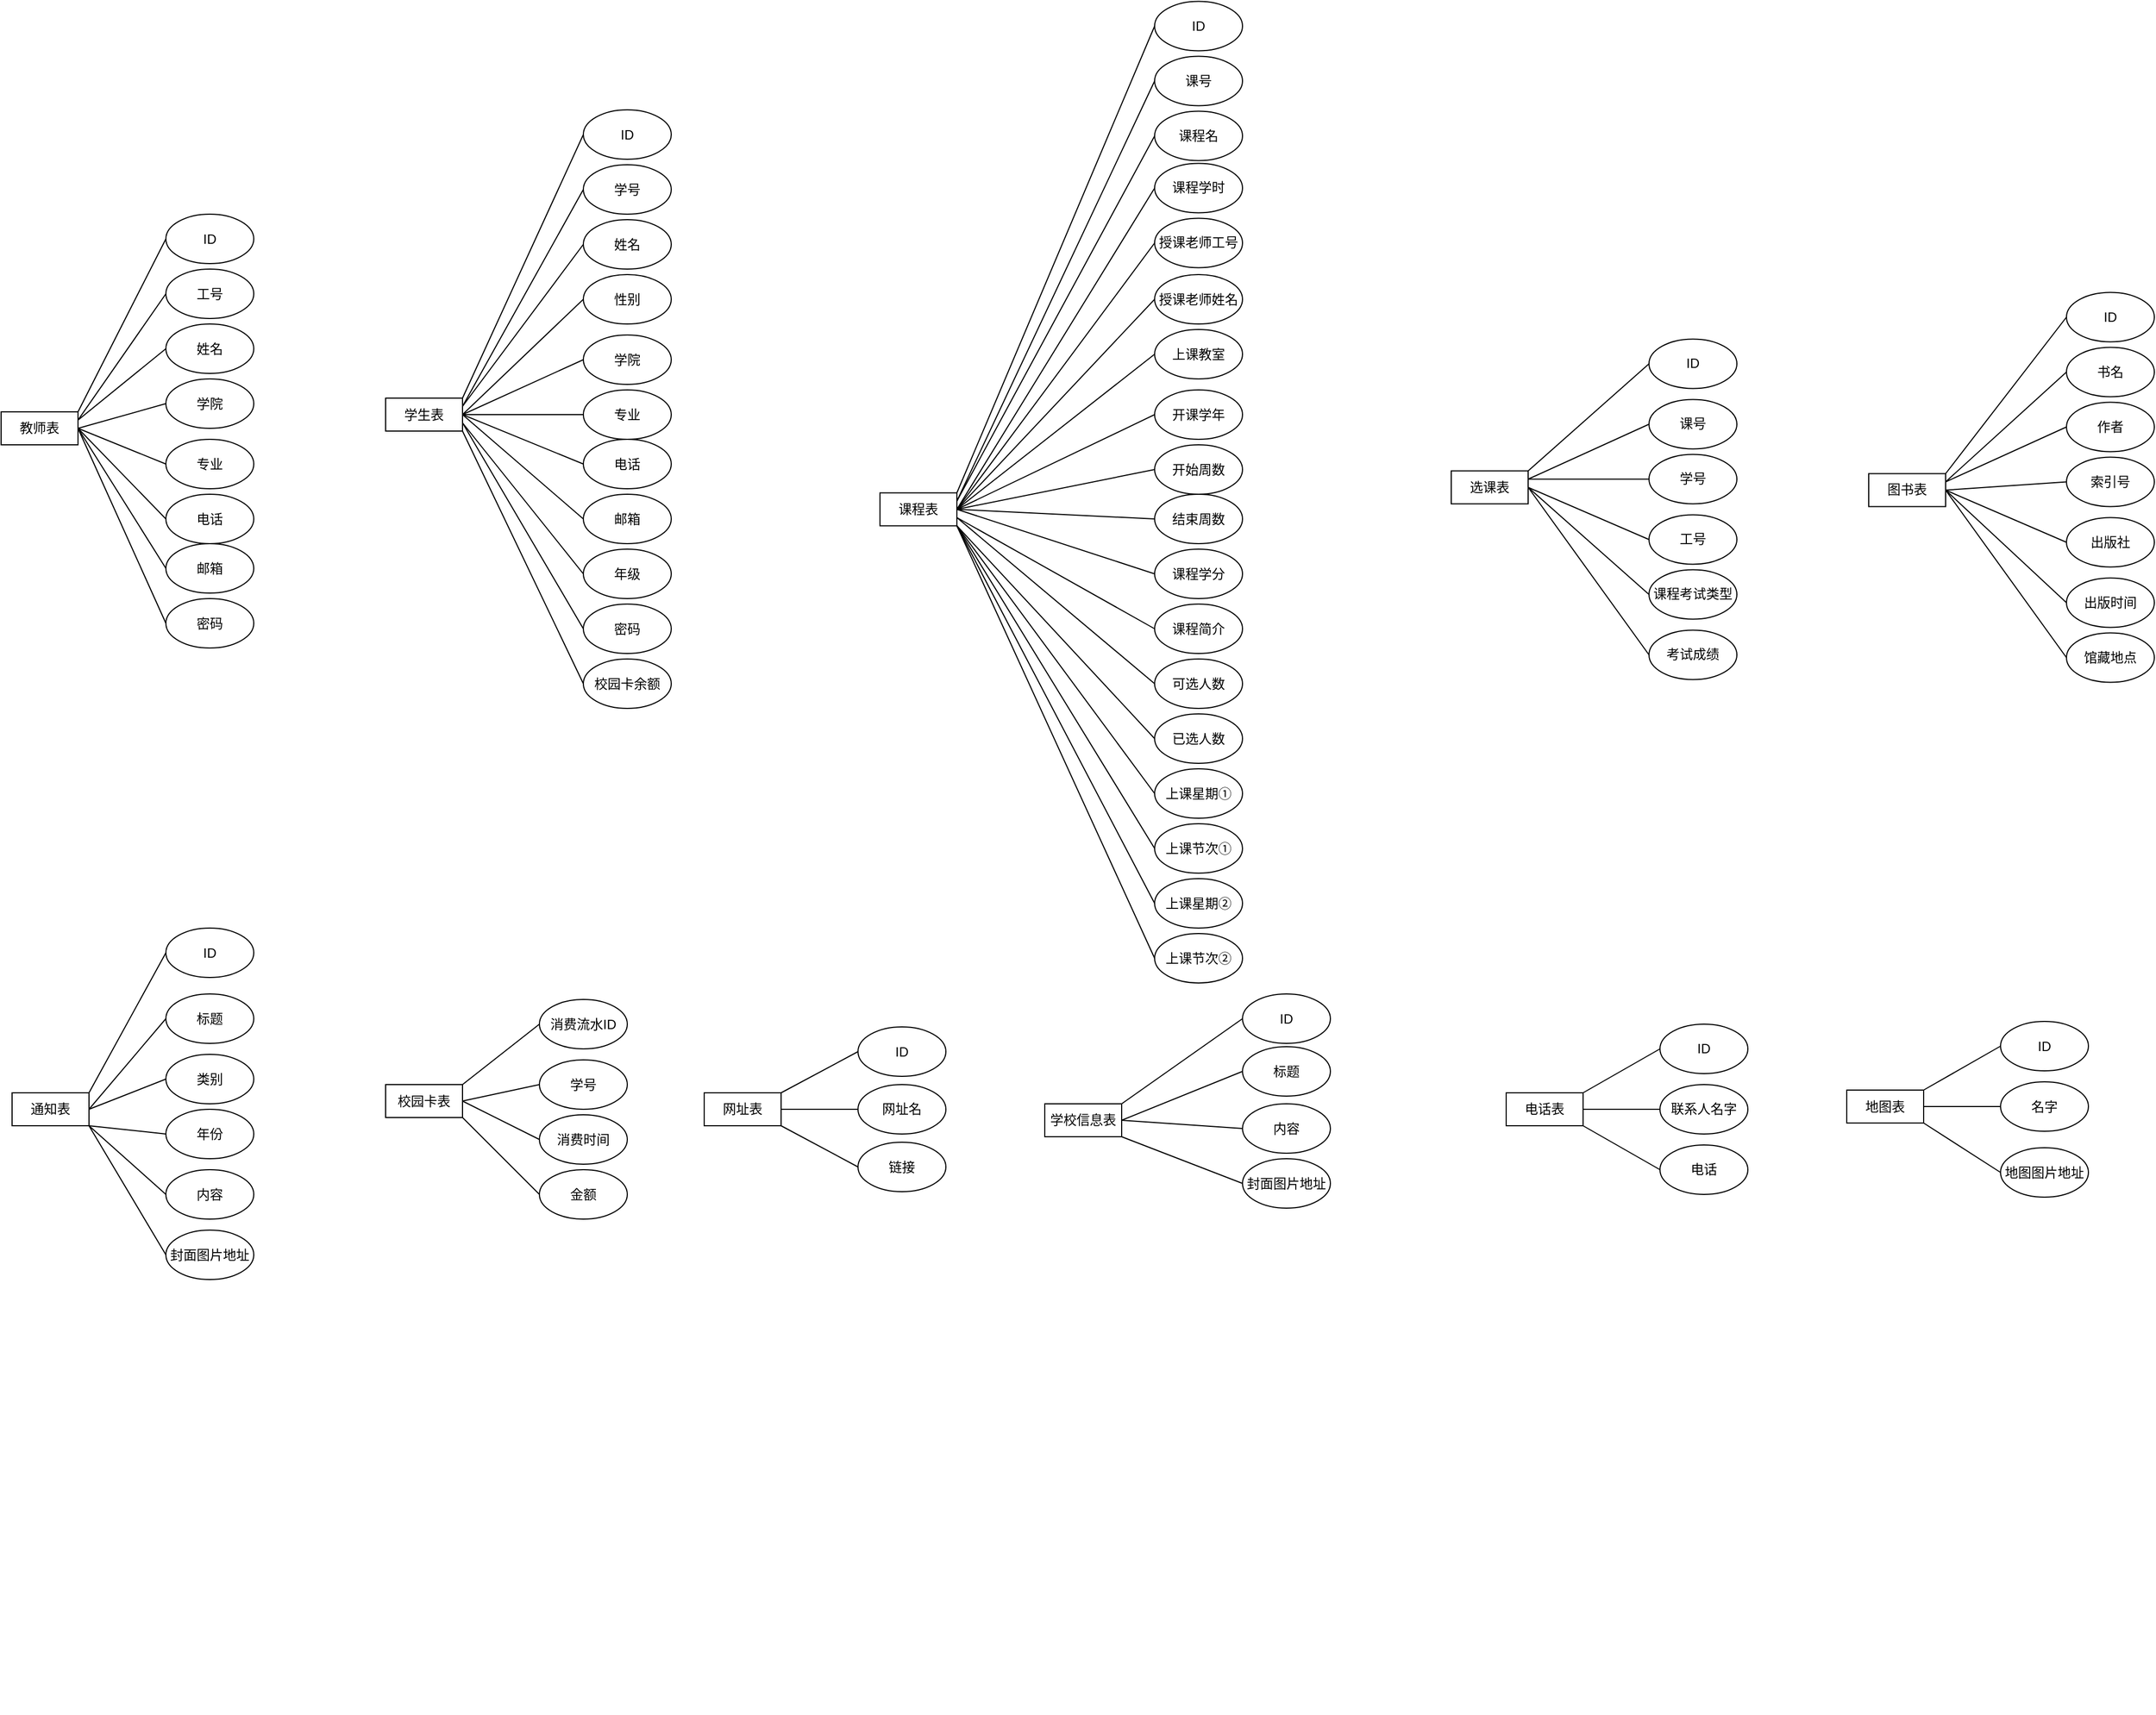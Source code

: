 <mxfile version="24.2.1" type="device">
  <diagram name="第 1 页" id="kMSIYIFfKiQb9A0STIgp">
    <mxGraphModel dx="1843" dy="940" grid="1" gridSize="10" guides="1" tooltips="1" connect="1" arrows="1" fold="1" page="1" pageScale="1" pageWidth="2339" pageHeight="3300" math="0" shadow="0">
      <root>
        <mxCell id="0" />
        <mxCell id="1" parent="0" />
        <mxCell id="2YYJSOCBqzGEI2krs-ln-3" value="&#xa;    &#xa;        &#xa;            &#xa;                &#xa;                &#xa;                &#xa;                    &#xa;                &#xa;                &#xa;                    &#xa;                &#xa;                &#xa;                    &#xa;                &#xa;                &#xa;                    &#xa;                &#xa;                &#xa;                    &#xa;                &#xa;                &#xa;                    &#xa;                &#xa;                &#xa;                    &#xa;                &#xa;                &#xa;                    &#xa;                &#xa;                &#xa;                    &#xa;                &#xa;                &#xa;                    &#xa;                &#xa;                &#xa;                    &#xa;                &#xa;                &#xa;                    &#xa;                &#xa;                &#xa;                    &#xa;                &#xa;                &#xa;                    &#xa;                &#xa;                &#xa;                    &#xa;                &#xa;                &#xa;                    &#xa;                &#xa;            &#xa;        &#xa;    &#xa;" style="text;whiteSpace=wrap;html=1;" parent="1" vertex="1">
          <mxGeometry x="840" y="750" width="30" height="840" as="geometry" />
        </mxCell>
        <mxCell id="Q8BQOyd_WktS5H_BzxXp-2" value="学生表" style="rounded=0;whiteSpace=wrap;html=1;" vertex="1" parent="1">
          <mxGeometry x="540" y="392.5" width="70" height="30" as="geometry" />
        </mxCell>
        <mxCell id="Q8BQOyd_WktS5H_BzxXp-3" value="性别" style="ellipse;whiteSpace=wrap;html=1;" vertex="1" parent="1">
          <mxGeometry x="720" y="280" width="80" height="45" as="geometry" />
        </mxCell>
        <mxCell id="Q8BQOyd_WktS5H_BzxXp-4" value="" style="endArrow=none;html=1;rounded=0;entryX=0;entryY=0.5;entryDx=0;entryDy=0;exitX=1;exitY=0.5;exitDx=0;exitDy=0;" edge="1" parent="1" source="Q8BQOyd_WktS5H_BzxXp-2" target="Q8BQOyd_WktS5H_BzxXp-3">
          <mxGeometry width="50" height="50" relative="1" as="geometry">
            <mxPoint x="670" y="330" as="sourcePoint" />
            <mxPoint x="680" y="320" as="targetPoint" />
          </mxGeometry>
        </mxCell>
        <mxCell id="Q8BQOyd_WktS5H_BzxXp-6" value="学院" style="ellipse;whiteSpace=wrap;html=1;" vertex="1" parent="1">
          <mxGeometry x="720" y="335" width="80" height="45" as="geometry" />
        </mxCell>
        <mxCell id="Q8BQOyd_WktS5H_BzxXp-7" value="姓名" style="ellipse;whiteSpace=wrap;html=1;" vertex="1" parent="1">
          <mxGeometry x="720" y="230" width="80" height="45" as="geometry" />
        </mxCell>
        <mxCell id="Q8BQOyd_WktS5H_BzxXp-8" value="专业" style="ellipse;whiteSpace=wrap;html=1;" vertex="1" parent="1">
          <mxGeometry x="720" y="385" width="80" height="45" as="geometry" />
        </mxCell>
        <mxCell id="Q8BQOyd_WktS5H_BzxXp-9" value="电话" style="ellipse;whiteSpace=wrap;html=1;" vertex="1" parent="1">
          <mxGeometry x="720" y="430" width="80" height="45" as="geometry" />
        </mxCell>
        <mxCell id="Q8BQOyd_WktS5H_BzxXp-10" value="学号" style="ellipse;whiteSpace=wrap;html=1;" vertex="1" parent="1">
          <mxGeometry x="720" y="180" width="80" height="45" as="geometry" />
        </mxCell>
        <mxCell id="Q8BQOyd_WktS5H_BzxXp-11" value="ID" style="ellipse;whiteSpace=wrap;html=1;" vertex="1" parent="1">
          <mxGeometry x="720" y="130" width="80" height="45" as="geometry" />
        </mxCell>
        <mxCell id="Q8BQOyd_WktS5H_BzxXp-12" value="邮箱" style="ellipse;whiteSpace=wrap;html=1;" vertex="1" parent="1">
          <mxGeometry x="720" y="480" width="80" height="45" as="geometry" />
        </mxCell>
        <mxCell id="Q8BQOyd_WktS5H_BzxXp-13" value="年级" style="ellipse;whiteSpace=wrap;html=1;" vertex="1" parent="1">
          <mxGeometry x="720" y="530" width="80" height="45" as="geometry" />
        </mxCell>
        <mxCell id="Q8BQOyd_WktS5H_BzxXp-14" value="密码" style="ellipse;whiteSpace=wrap;html=1;" vertex="1" parent="1">
          <mxGeometry x="720" y="580" width="80" height="45" as="geometry" />
        </mxCell>
        <mxCell id="Q8BQOyd_WktS5H_BzxXp-15" value="校园卡余额" style="ellipse;whiteSpace=wrap;html=1;" vertex="1" parent="1">
          <mxGeometry x="720" y="630" width="80" height="45" as="geometry" />
        </mxCell>
        <mxCell id="Q8BQOyd_WktS5H_BzxXp-16" value="" style="endArrow=none;html=1;rounded=0;entryX=0;entryY=0.5;entryDx=0;entryDy=0;exitX=1;exitY=0;exitDx=0;exitDy=0;" edge="1" parent="1" source="Q8BQOyd_WktS5H_BzxXp-2" target="Q8BQOyd_WktS5H_BzxXp-11">
          <mxGeometry width="50" height="50" relative="1" as="geometry">
            <mxPoint x="630" y="470" as="sourcePoint" />
            <mxPoint x="680" y="420" as="targetPoint" />
          </mxGeometry>
        </mxCell>
        <mxCell id="Q8BQOyd_WktS5H_BzxXp-17" value="" style="endArrow=none;html=1;rounded=0;entryX=0;entryY=0.5;entryDx=0;entryDy=0;exitX=1;exitY=0.25;exitDx=0;exitDy=0;" edge="1" parent="1" source="Q8BQOyd_WktS5H_BzxXp-2" target="Q8BQOyd_WktS5H_BzxXp-10">
          <mxGeometry width="50" height="50" relative="1" as="geometry">
            <mxPoint x="680" y="350" as="sourcePoint" />
            <mxPoint x="730" y="328" as="targetPoint" />
          </mxGeometry>
        </mxCell>
        <mxCell id="Q8BQOyd_WktS5H_BzxXp-18" value="" style="endArrow=none;html=1;rounded=0;entryX=0;entryY=0.5;entryDx=0;entryDy=0;exitX=1;exitY=0.25;exitDx=0;exitDy=0;" edge="1" parent="1" source="Q8BQOyd_WktS5H_BzxXp-2" target="Q8BQOyd_WktS5H_BzxXp-7">
          <mxGeometry width="50" height="50" relative="1" as="geometry">
            <mxPoint x="690" y="345" as="sourcePoint" />
            <mxPoint x="740" y="323" as="targetPoint" />
          </mxGeometry>
        </mxCell>
        <mxCell id="Q8BQOyd_WktS5H_BzxXp-19" value="" style="endArrow=none;html=1;rounded=0;entryX=0;entryY=0.5;entryDx=0;entryDy=0;exitX=1;exitY=0.5;exitDx=0;exitDy=0;" edge="1" parent="1" source="Q8BQOyd_WktS5H_BzxXp-2" target="Q8BQOyd_WktS5H_BzxXp-6">
          <mxGeometry width="50" height="50" relative="1" as="geometry">
            <mxPoint x="700" y="355" as="sourcePoint" />
            <mxPoint x="750" y="333" as="targetPoint" />
          </mxGeometry>
        </mxCell>
        <mxCell id="Q8BQOyd_WktS5H_BzxXp-20" value="" style="endArrow=none;html=1;rounded=0;entryX=0;entryY=0.5;entryDx=0;entryDy=0;exitX=1;exitY=0.5;exitDx=0;exitDy=0;" edge="1" parent="1" source="Q8BQOyd_WktS5H_BzxXp-2" target="Q8BQOyd_WktS5H_BzxXp-8">
          <mxGeometry width="50" height="50" relative="1" as="geometry">
            <mxPoint x="710" y="365" as="sourcePoint" />
            <mxPoint x="760" y="343" as="targetPoint" />
          </mxGeometry>
        </mxCell>
        <mxCell id="Q8BQOyd_WktS5H_BzxXp-21" value="" style="endArrow=none;html=1;rounded=0;entryX=0;entryY=0.5;entryDx=0;entryDy=0;exitX=1;exitY=0.5;exitDx=0;exitDy=0;" edge="1" parent="1" source="Q8BQOyd_WktS5H_BzxXp-2" target="Q8BQOyd_WktS5H_BzxXp-9">
          <mxGeometry width="50" height="50" relative="1" as="geometry">
            <mxPoint x="720" y="375" as="sourcePoint" />
            <mxPoint x="770" y="353" as="targetPoint" />
          </mxGeometry>
        </mxCell>
        <mxCell id="Q8BQOyd_WktS5H_BzxXp-22" value="" style="endArrow=none;html=1;rounded=0;entryX=0;entryY=0.5;entryDx=0;entryDy=0;exitX=1;exitY=0.5;exitDx=0;exitDy=0;" edge="1" parent="1" source="Q8BQOyd_WktS5H_BzxXp-2" target="Q8BQOyd_WktS5H_BzxXp-12">
          <mxGeometry width="50" height="50" relative="1" as="geometry">
            <mxPoint x="730" y="385" as="sourcePoint" />
            <mxPoint x="780" y="363" as="targetPoint" />
          </mxGeometry>
        </mxCell>
        <mxCell id="Q8BQOyd_WktS5H_BzxXp-23" value="" style="endArrow=none;html=1;rounded=0;entryX=0;entryY=0.5;entryDx=0;entryDy=0;exitX=1;exitY=0.75;exitDx=0;exitDy=0;" edge="1" parent="1" source="Q8BQOyd_WktS5H_BzxXp-2" target="Q8BQOyd_WktS5H_BzxXp-13">
          <mxGeometry width="50" height="50" relative="1" as="geometry">
            <mxPoint x="260" y="450" as="sourcePoint" />
            <mxPoint x="790" y="373" as="targetPoint" />
          </mxGeometry>
        </mxCell>
        <mxCell id="Q8BQOyd_WktS5H_BzxXp-24" value="" style="endArrow=none;html=1;rounded=0;entryX=0;entryY=0.5;entryDx=0;entryDy=0;exitX=1;exitY=0.75;exitDx=0;exitDy=0;" edge="1" parent="1" source="Q8BQOyd_WktS5H_BzxXp-2" target="Q8BQOyd_WktS5H_BzxXp-14">
          <mxGeometry width="50" height="50" relative="1" as="geometry">
            <mxPoint x="750" y="405" as="sourcePoint" />
            <mxPoint x="800" y="383" as="targetPoint" />
          </mxGeometry>
        </mxCell>
        <mxCell id="Q8BQOyd_WktS5H_BzxXp-25" value="" style="endArrow=none;html=1;rounded=0;entryX=0;entryY=0.5;entryDx=0;entryDy=0;exitX=1;exitY=1;exitDx=0;exitDy=0;" edge="1" parent="1" source="Q8BQOyd_WktS5H_BzxXp-2" target="Q8BQOyd_WktS5H_BzxXp-15">
          <mxGeometry width="50" height="50" relative="1" as="geometry">
            <mxPoint x="760" y="415" as="sourcePoint" />
            <mxPoint x="810" y="393" as="targetPoint" />
          </mxGeometry>
        </mxCell>
        <mxCell id="Q8BQOyd_WktS5H_BzxXp-72" value="课程表" style="rounded=0;whiteSpace=wrap;html=1;" vertex="1" parent="1">
          <mxGeometry x="990" y="478.75" width="70" height="30" as="geometry" />
        </mxCell>
        <mxCell id="Q8BQOyd_WktS5H_BzxXp-73" value="上课教室" style="ellipse;whiteSpace=wrap;html=1;" vertex="1" parent="1">
          <mxGeometry x="1240" y="330" width="80" height="45" as="geometry" />
        </mxCell>
        <mxCell id="Q8BQOyd_WktS5H_BzxXp-74" value="" style="endArrow=none;html=1;rounded=0;entryX=0;entryY=0.5;entryDx=0;entryDy=0;exitX=1;exitY=0.5;exitDx=0;exitDy=0;" edge="1" parent="1" source="Q8BQOyd_WktS5H_BzxXp-72" target="Q8BQOyd_WktS5H_BzxXp-73">
          <mxGeometry width="50" height="50" relative="1" as="geometry">
            <mxPoint x="1190" y="231.25" as="sourcePoint" />
            <mxPoint x="1200" y="221.25" as="targetPoint" />
          </mxGeometry>
        </mxCell>
        <mxCell id="Q8BQOyd_WktS5H_BzxXp-75" value="开课学年" style="ellipse;whiteSpace=wrap;html=1;" vertex="1" parent="1">
          <mxGeometry x="1240" y="385" width="80" height="45" as="geometry" />
        </mxCell>
        <mxCell id="Q8BQOyd_WktS5H_BzxXp-76" value="课程名" style="ellipse;whiteSpace=wrap;html=1;" vertex="1" parent="1">
          <mxGeometry x="1240" y="131.25" width="80" height="45" as="geometry" />
        </mxCell>
        <mxCell id="Q8BQOyd_WktS5H_BzxXp-77" value="开始周数" style="ellipse;whiteSpace=wrap;html=1;" vertex="1" parent="1">
          <mxGeometry x="1240" y="435" width="80" height="45" as="geometry" />
        </mxCell>
        <mxCell id="Q8BQOyd_WktS5H_BzxXp-78" value="结束周数" style="ellipse;whiteSpace=wrap;html=1;" vertex="1" parent="1">
          <mxGeometry x="1240" y="480" width="80" height="45" as="geometry" />
        </mxCell>
        <mxCell id="Q8BQOyd_WktS5H_BzxXp-79" value="课号" style="ellipse;whiteSpace=wrap;html=1;" vertex="1" parent="1">
          <mxGeometry x="1240" y="81.25" width="80" height="45" as="geometry" />
        </mxCell>
        <mxCell id="Q8BQOyd_WktS5H_BzxXp-80" value="ID" style="ellipse;whiteSpace=wrap;html=1;" vertex="1" parent="1">
          <mxGeometry x="1240" y="31.25" width="80" height="45" as="geometry" />
        </mxCell>
        <mxCell id="Q8BQOyd_WktS5H_BzxXp-81" value="课程学分" style="ellipse;whiteSpace=wrap;html=1;" vertex="1" parent="1">
          <mxGeometry x="1240" y="530" width="80" height="45" as="geometry" />
        </mxCell>
        <mxCell id="Q8BQOyd_WktS5H_BzxXp-82" value="课程简介" style="ellipse;whiteSpace=wrap;html=1;" vertex="1" parent="1">
          <mxGeometry x="1240" y="580" width="80" height="45" as="geometry" />
        </mxCell>
        <mxCell id="Q8BQOyd_WktS5H_BzxXp-83" value="可选人数" style="ellipse;whiteSpace=wrap;html=1;" vertex="1" parent="1">
          <mxGeometry x="1240" y="630" width="80" height="45" as="geometry" />
        </mxCell>
        <mxCell id="Q8BQOyd_WktS5H_BzxXp-84" value="已选人数" style="ellipse;whiteSpace=wrap;html=1;" vertex="1" parent="1">
          <mxGeometry x="1240" y="680" width="80" height="45" as="geometry" />
        </mxCell>
        <mxCell id="Q8BQOyd_WktS5H_BzxXp-85" value="" style="endArrow=none;html=1;rounded=0;entryX=0;entryY=0.5;entryDx=0;entryDy=0;exitX=1;exitY=0;exitDx=0;exitDy=0;" edge="1" parent="1" source="Q8BQOyd_WktS5H_BzxXp-72" target="Q8BQOyd_WktS5H_BzxXp-80">
          <mxGeometry width="50" height="50" relative="1" as="geometry">
            <mxPoint x="1150" y="371.25" as="sourcePoint" />
            <mxPoint x="1200" y="321.25" as="targetPoint" />
          </mxGeometry>
        </mxCell>
        <mxCell id="Q8BQOyd_WktS5H_BzxXp-86" value="" style="endArrow=none;html=1;rounded=0;entryX=0;entryY=0.5;entryDx=0;entryDy=0;exitX=1;exitY=0.25;exitDx=0;exitDy=0;" edge="1" parent="1" source="Q8BQOyd_WktS5H_BzxXp-72" target="Q8BQOyd_WktS5H_BzxXp-79">
          <mxGeometry width="50" height="50" relative="1" as="geometry">
            <mxPoint x="1200" y="251.25" as="sourcePoint" />
            <mxPoint x="1250" y="229.25" as="targetPoint" />
          </mxGeometry>
        </mxCell>
        <mxCell id="Q8BQOyd_WktS5H_BzxXp-87" value="" style="endArrow=none;html=1;rounded=0;entryX=0;entryY=0.5;entryDx=0;entryDy=0;exitX=1;exitY=0.25;exitDx=0;exitDy=0;" edge="1" parent="1" source="Q8BQOyd_WktS5H_BzxXp-72" target="Q8BQOyd_WktS5H_BzxXp-76">
          <mxGeometry width="50" height="50" relative="1" as="geometry">
            <mxPoint x="1210" y="246.25" as="sourcePoint" />
            <mxPoint x="1260" y="224.25" as="targetPoint" />
          </mxGeometry>
        </mxCell>
        <mxCell id="Q8BQOyd_WktS5H_BzxXp-88" value="" style="endArrow=none;html=1;rounded=0;entryX=0;entryY=0.5;entryDx=0;entryDy=0;exitX=1;exitY=0.5;exitDx=0;exitDy=0;" edge="1" parent="1" source="Q8BQOyd_WktS5H_BzxXp-72" target="Q8BQOyd_WktS5H_BzxXp-75">
          <mxGeometry width="50" height="50" relative="1" as="geometry">
            <mxPoint x="1220" y="256.25" as="sourcePoint" />
            <mxPoint x="1270" y="234.25" as="targetPoint" />
          </mxGeometry>
        </mxCell>
        <mxCell id="Q8BQOyd_WktS5H_BzxXp-89" value="" style="endArrow=none;html=1;rounded=0;entryX=0;entryY=0.5;entryDx=0;entryDy=0;exitX=1;exitY=0.5;exitDx=0;exitDy=0;" edge="1" parent="1" source="Q8BQOyd_WktS5H_BzxXp-72" target="Q8BQOyd_WktS5H_BzxXp-77">
          <mxGeometry width="50" height="50" relative="1" as="geometry">
            <mxPoint x="1230" y="266.25" as="sourcePoint" />
            <mxPoint x="1280" y="244.25" as="targetPoint" />
          </mxGeometry>
        </mxCell>
        <mxCell id="Q8BQOyd_WktS5H_BzxXp-90" value="" style="endArrow=none;html=1;rounded=0;entryX=0;entryY=0.5;entryDx=0;entryDy=0;exitX=1;exitY=0.5;exitDx=0;exitDy=0;" edge="1" parent="1" source="Q8BQOyd_WktS5H_BzxXp-72" target="Q8BQOyd_WktS5H_BzxXp-78">
          <mxGeometry width="50" height="50" relative="1" as="geometry">
            <mxPoint x="1240" y="276.25" as="sourcePoint" />
            <mxPoint x="1290" y="254.25" as="targetPoint" />
          </mxGeometry>
        </mxCell>
        <mxCell id="Q8BQOyd_WktS5H_BzxXp-91" value="" style="endArrow=none;html=1;rounded=0;entryX=0;entryY=0.5;entryDx=0;entryDy=0;exitX=1;exitY=0.5;exitDx=0;exitDy=0;" edge="1" parent="1" source="Q8BQOyd_WktS5H_BzxXp-72" target="Q8BQOyd_WktS5H_BzxXp-81">
          <mxGeometry width="50" height="50" relative="1" as="geometry">
            <mxPoint x="1250" y="286.25" as="sourcePoint" />
            <mxPoint x="1300" y="264.25" as="targetPoint" />
          </mxGeometry>
        </mxCell>
        <mxCell id="Q8BQOyd_WktS5H_BzxXp-92" value="" style="endArrow=none;html=1;rounded=0;entryX=0;entryY=0.5;entryDx=0;entryDy=0;exitX=1;exitY=0.75;exitDx=0;exitDy=0;" edge="1" parent="1" source="Q8BQOyd_WktS5H_BzxXp-72" target="Q8BQOyd_WktS5H_BzxXp-82">
          <mxGeometry width="50" height="50" relative="1" as="geometry">
            <mxPoint x="780" y="351.25" as="sourcePoint" />
            <mxPoint x="1310" y="274.25" as="targetPoint" />
          </mxGeometry>
        </mxCell>
        <mxCell id="Q8BQOyd_WktS5H_BzxXp-93" value="" style="endArrow=none;html=1;rounded=0;entryX=0;entryY=0.5;entryDx=0;entryDy=0;exitX=1;exitY=0.75;exitDx=0;exitDy=0;" edge="1" parent="1" source="Q8BQOyd_WktS5H_BzxXp-72" target="Q8BQOyd_WktS5H_BzxXp-83">
          <mxGeometry width="50" height="50" relative="1" as="geometry">
            <mxPoint x="1270" y="306.25" as="sourcePoint" />
            <mxPoint x="1320" y="284.25" as="targetPoint" />
          </mxGeometry>
        </mxCell>
        <mxCell id="Q8BQOyd_WktS5H_BzxXp-94" value="" style="endArrow=none;html=1;rounded=0;entryX=0;entryY=0.5;entryDx=0;entryDy=0;exitX=1;exitY=1;exitDx=0;exitDy=0;" edge="1" parent="1" source="Q8BQOyd_WktS5H_BzxXp-72" target="Q8BQOyd_WktS5H_BzxXp-84">
          <mxGeometry width="50" height="50" relative="1" as="geometry">
            <mxPoint x="1280" y="316.25" as="sourcePoint" />
            <mxPoint x="1330" y="294.25" as="targetPoint" />
          </mxGeometry>
        </mxCell>
        <mxCell id="Q8BQOyd_WktS5H_BzxXp-95" value="授课老师工号" style="ellipse;whiteSpace=wrap;html=1;" vertex="1" parent="1">
          <mxGeometry x="1240" y="228.75" width="80" height="45" as="geometry" />
        </mxCell>
        <mxCell id="Q8BQOyd_WktS5H_BzxXp-96" value="课程学时" style="ellipse;whiteSpace=wrap;html=1;" vertex="1" parent="1">
          <mxGeometry x="1240" y="178.75" width="80" height="45" as="geometry" />
        </mxCell>
        <mxCell id="Q8BQOyd_WktS5H_BzxXp-97" value="" style="endArrow=none;html=1;rounded=0;entryX=0;entryY=0.5;entryDx=0;entryDy=0;exitX=1;exitY=0.5;exitDx=0;exitDy=0;" edge="1" parent="1" source="Q8BQOyd_WktS5H_BzxXp-72" target="Q8BQOyd_WktS5H_BzxXp-96">
          <mxGeometry width="50" height="50" relative="1" as="geometry">
            <mxPoint x="1050" y="316.75" as="sourcePoint" />
            <mxPoint x="1220" y="-159.25" as="targetPoint" />
          </mxGeometry>
        </mxCell>
        <mxCell id="Q8BQOyd_WktS5H_BzxXp-98" value="" style="endArrow=none;html=1;rounded=0;entryX=0;entryY=0.5;entryDx=0;entryDy=0;exitX=1;exitY=0.5;exitDx=0;exitDy=0;" edge="1" parent="1" source="Q8BQOyd_WktS5H_BzxXp-72" target="Q8BQOyd_WktS5H_BzxXp-95">
          <mxGeometry width="50" height="50" relative="1" as="geometry">
            <mxPoint x="1040" y="298.75" as="sourcePoint" />
            <mxPoint x="1200" y="-129.25" as="targetPoint" />
          </mxGeometry>
        </mxCell>
        <mxCell id="Q8BQOyd_WktS5H_BzxXp-100" value="上课星期①" style="ellipse;whiteSpace=wrap;html=1;" vertex="1" parent="1">
          <mxGeometry x="1240" y="730" width="80" height="45" as="geometry" />
        </mxCell>
        <mxCell id="Q8BQOyd_WktS5H_BzxXp-101" value="上课节次①" style="ellipse;whiteSpace=wrap;html=1;" vertex="1" parent="1">
          <mxGeometry x="1240" y="780" width="80" height="45" as="geometry" />
        </mxCell>
        <mxCell id="Q8BQOyd_WktS5H_BzxXp-102" value="上课星期②" style="ellipse;whiteSpace=wrap;html=1;" vertex="1" parent="1">
          <mxGeometry x="1240" y="830" width="80" height="45" as="geometry" />
        </mxCell>
        <mxCell id="Q8BQOyd_WktS5H_BzxXp-103" value="上课节次②" style="ellipse;whiteSpace=wrap;html=1;" vertex="1" parent="1">
          <mxGeometry x="1240" y="880" width="80" height="45" as="geometry" />
        </mxCell>
        <mxCell id="Q8BQOyd_WktS5H_BzxXp-104" value="" style="endArrow=none;html=1;rounded=0;entryX=0;entryY=0.5;entryDx=0;entryDy=0;exitX=1;exitY=1;exitDx=0;exitDy=0;" edge="1" parent="1" source="Q8BQOyd_WktS5H_BzxXp-72" target="Q8BQOyd_WktS5H_BzxXp-100">
          <mxGeometry width="50" height="50" relative="1" as="geometry">
            <mxPoint x="990" y="558.75" as="sourcePoint" />
            <mxPoint x="1250" y="660.75" as="targetPoint" />
          </mxGeometry>
        </mxCell>
        <mxCell id="Q8BQOyd_WktS5H_BzxXp-105" value="" style="endArrow=none;html=1;rounded=0;entryX=0;entryY=0.5;entryDx=0;entryDy=0;exitX=1;exitY=1;exitDx=0;exitDy=0;" edge="1" parent="1" source="Q8BQOyd_WktS5H_BzxXp-72" target="Q8BQOyd_WktS5H_BzxXp-101">
          <mxGeometry width="50" height="50" relative="1" as="geometry">
            <mxPoint x="1000" y="568.75" as="sourcePoint" />
            <mxPoint x="1260" y="670.75" as="targetPoint" />
          </mxGeometry>
        </mxCell>
        <mxCell id="Q8BQOyd_WktS5H_BzxXp-106" value="" style="endArrow=none;html=1;rounded=0;entryX=0;entryY=0.5;entryDx=0;entryDy=0;exitX=1;exitY=1;exitDx=0;exitDy=0;" edge="1" parent="1" source="Q8BQOyd_WktS5H_BzxXp-72" target="Q8BQOyd_WktS5H_BzxXp-102">
          <mxGeometry width="50" height="50" relative="1" as="geometry">
            <mxPoint x="1010" y="578.75" as="sourcePoint" />
            <mxPoint x="1270" y="680.75" as="targetPoint" />
          </mxGeometry>
        </mxCell>
        <mxCell id="Q8BQOyd_WktS5H_BzxXp-107" value="" style="endArrow=none;html=1;rounded=0;entryX=0;entryY=0.5;entryDx=0;entryDy=0;exitX=1;exitY=1;exitDx=0;exitDy=0;" edge="1" parent="1" source="Q8BQOyd_WktS5H_BzxXp-72" target="Q8BQOyd_WktS5H_BzxXp-103">
          <mxGeometry width="50" height="50" relative="1" as="geometry">
            <mxPoint x="1020" y="588.75" as="sourcePoint" />
            <mxPoint x="1280" y="690.75" as="targetPoint" />
          </mxGeometry>
        </mxCell>
        <mxCell id="Q8BQOyd_WktS5H_BzxXp-131" value="教师表" style="rounded=0;whiteSpace=wrap;html=1;" vertex="1" parent="1">
          <mxGeometry x="190" y="405" width="70" height="30" as="geometry" />
        </mxCell>
        <mxCell id="Q8BQOyd_WktS5H_BzxXp-132" value="学院" style="ellipse;whiteSpace=wrap;html=1;" vertex="1" parent="1">
          <mxGeometry x="340" y="375" width="80" height="45" as="geometry" />
        </mxCell>
        <mxCell id="Q8BQOyd_WktS5H_BzxXp-133" value="" style="endArrow=none;html=1;rounded=0;entryX=0;entryY=0.5;entryDx=0;entryDy=0;exitX=1;exitY=0.5;exitDx=0;exitDy=0;" edge="1" parent="1" source="Q8BQOyd_WktS5H_BzxXp-131" target="Q8BQOyd_WktS5H_BzxXp-132">
          <mxGeometry width="50" height="50" relative="1" as="geometry">
            <mxPoint x="290" y="425" as="sourcePoint" />
            <mxPoint x="300" y="415" as="targetPoint" />
          </mxGeometry>
        </mxCell>
        <mxCell id="Q8BQOyd_WktS5H_BzxXp-134" value="专业" style="ellipse;whiteSpace=wrap;html=1;" vertex="1" parent="1">
          <mxGeometry x="340" y="430" width="80" height="45" as="geometry" />
        </mxCell>
        <mxCell id="Q8BQOyd_WktS5H_BzxXp-135" value="姓名" style="ellipse;whiteSpace=wrap;html=1;" vertex="1" parent="1">
          <mxGeometry x="340" y="325" width="80" height="45" as="geometry" />
        </mxCell>
        <mxCell id="Q8BQOyd_WktS5H_BzxXp-136" value="电话" style="ellipse;whiteSpace=wrap;html=1;" vertex="1" parent="1">
          <mxGeometry x="340" y="480" width="80" height="45" as="geometry" />
        </mxCell>
        <mxCell id="Q8BQOyd_WktS5H_BzxXp-137" value="邮箱" style="ellipse;whiteSpace=wrap;html=1;" vertex="1" parent="1">
          <mxGeometry x="340" y="525" width="80" height="45" as="geometry" />
        </mxCell>
        <mxCell id="Q8BQOyd_WktS5H_BzxXp-138" value="工号" style="ellipse;whiteSpace=wrap;html=1;" vertex="1" parent="1">
          <mxGeometry x="340" y="275" width="80" height="45" as="geometry" />
        </mxCell>
        <mxCell id="Q8BQOyd_WktS5H_BzxXp-139" value="ID" style="ellipse;whiteSpace=wrap;html=1;" vertex="1" parent="1">
          <mxGeometry x="340" y="225" width="80" height="45" as="geometry" />
        </mxCell>
        <mxCell id="Q8BQOyd_WktS5H_BzxXp-140" value="密码" style="ellipse;whiteSpace=wrap;html=1;" vertex="1" parent="1">
          <mxGeometry x="340" y="575" width="80" height="45" as="geometry" />
        </mxCell>
        <mxCell id="Q8BQOyd_WktS5H_BzxXp-144" value="" style="endArrow=none;html=1;rounded=0;entryX=0;entryY=0.5;entryDx=0;entryDy=0;exitX=1;exitY=0;exitDx=0;exitDy=0;" edge="1" parent="1" source="Q8BQOyd_WktS5H_BzxXp-131" target="Q8BQOyd_WktS5H_BzxXp-139">
          <mxGeometry width="50" height="50" relative="1" as="geometry">
            <mxPoint x="250" y="565" as="sourcePoint" />
            <mxPoint x="300" y="515" as="targetPoint" />
          </mxGeometry>
        </mxCell>
        <mxCell id="Q8BQOyd_WktS5H_BzxXp-145" value="" style="endArrow=none;html=1;rounded=0;entryX=0;entryY=0.5;entryDx=0;entryDy=0;exitX=1;exitY=0.25;exitDx=0;exitDy=0;" edge="1" parent="1" source="Q8BQOyd_WktS5H_BzxXp-131" target="Q8BQOyd_WktS5H_BzxXp-138">
          <mxGeometry width="50" height="50" relative="1" as="geometry">
            <mxPoint x="300" y="445" as="sourcePoint" />
            <mxPoint x="350" y="423" as="targetPoint" />
          </mxGeometry>
        </mxCell>
        <mxCell id="Q8BQOyd_WktS5H_BzxXp-146" value="" style="endArrow=none;html=1;rounded=0;entryX=0;entryY=0.5;entryDx=0;entryDy=0;exitX=1;exitY=0.25;exitDx=0;exitDy=0;" edge="1" parent="1" source="Q8BQOyd_WktS5H_BzxXp-131" target="Q8BQOyd_WktS5H_BzxXp-135">
          <mxGeometry width="50" height="50" relative="1" as="geometry">
            <mxPoint x="310" y="440" as="sourcePoint" />
            <mxPoint x="360" y="418" as="targetPoint" />
          </mxGeometry>
        </mxCell>
        <mxCell id="Q8BQOyd_WktS5H_BzxXp-147" value="" style="endArrow=none;html=1;rounded=0;entryX=0;entryY=0.5;entryDx=0;entryDy=0;exitX=1;exitY=0.5;exitDx=0;exitDy=0;" edge="1" parent="1" source="Q8BQOyd_WktS5H_BzxXp-131" target="Q8BQOyd_WktS5H_BzxXp-134">
          <mxGeometry width="50" height="50" relative="1" as="geometry">
            <mxPoint x="320" y="450" as="sourcePoint" />
            <mxPoint x="370" y="428" as="targetPoint" />
          </mxGeometry>
        </mxCell>
        <mxCell id="Q8BQOyd_WktS5H_BzxXp-148" value="" style="endArrow=none;html=1;rounded=0;entryX=0;entryY=0.5;entryDx=0;entryDy=0;exitX=1;exitY=0.5;exitDx=0;exitDy=0;" edge="1" parent="1" source="Q8BQOyd_WktS5H_BzxXp-131" target="Q8BQOyd_WktS5H_BzxXp-136">
          <mxGeometry width="50" height="50" relative="1" as="geometry">
            <mxPoint x="330" y="460" as="sourcePoint" />
            <mxPoint x="380" y="438" as="targetPoint" />
          </mxGeometry>
        </mxCell>
        <mxCell id="Q8BQOyd_WktS5H_BzxXp-149" value="" style="endArrow=none;html=1;rounded=0;entryX=0;entryY=0.5;entryDx=0;entryDy=0;exitX=1;exitY=0.5;exitDx=0;exitDy=0;" edge="1" parent="1" source="Q8BQOyd_WktS5H_BzxXp-131" target="Q8BQOyd_WktS5H_BzxXp-137">
          <mxGeometry width="50" height="50" relative="1" as="geometry">
            <mxPoint x="340" y="470" as="sourcePoint" />
            <mxPoint x="390" y="448" as="targetPoint" />
          </mxGeometry>
        </mxCell>
        <mxCell id="Q8BQOyd_WktS5H_BzxXp-150" value="" style="endArrow=none;html=1;rounded=0;entryX=0;entryY=0.5;entryDx=0;entryDy=0;exitX=1;exitY=0.5;exitDx=0;exitDy=0;" edge="1" parent="1" source="Q8BQOyd_WktS5H_BzxXp-131" target="Q8BQOyd_WktS5H_BzxXp-140">
          <mxGeometry width="50" height="50" relative="1" as="geometry">
            <mxPoint x="350" y="480" as="sourcePoint" />
            <mxPoint x="400" y="458" as="targetPoint" />
          </mxGeometry>
        </mxCell>
        <mxCell id="Q8BQOyd_WktS5H_BzxXp-154" value="选课表" style="rounded=0;whiteSpace=wrap;html=1;" vertex="1" parent="1">
          <mxGeometry x="1510" y="458.75" width="70" height="30" as="geometry" />
        </mxCell>
        <mxCell id="Q8BQOyd_WktS5H_BzxXp-155" value="工号" style="ellipse;whiteSpace=wrap;html=1;" vertex="1" parent="1">
          <mxGeometry x="1690" y="498.75" width="80" height="45" as="geometry" />
        </mxCell>
        <mxCell id="Q8BQOyd_WktS5H_BzxXp-156" value="" style="endArrow=none;html=1;rounded=0;entryX=0;entryY=0.5;entryDx=0;entryDy=0;exitX=1;exitY=0.5;exitDx=0;exitDy=0;" edge="1" parent="1" source="Q8BQOyd_WktS5H_BzxXp-154" target="Q8BQOyd_WktS5H_BzxXp-155">
          <mxGeometry width="50" height="50" relative="1" as="geometry">
            <mxPoint x="1670" y="538.75" as="sourcePoint" />
            <mxPoint x="1680" y="528.75" as="targetPoint" />
          </mxGeometry>
        </mxCell>
        <mxCell id="Q8BQOyd_WktS5H_BzxXp-157" value="课程考试类型" style="ellipse;whiteSpace=wrap;html=1;" vertex="1" parent="1">
          <mxGeometry x="1690" y="548.75" width="80" height="45" as="geometry" />
        </mxCell>
        <mxCell id="Q8BQOyd_WktS5H_BzxXp-158" value="学号" style="ellipse;whiteSpace=wrap;html=1;" vertex="1" parent="1">
          <mxGeometry x="1690" y="443.75" width="80" height="45" as="geometry" />
        </mxCell>
        <mxCell id="Q8BQOyd_WktS5H_BzxXp-159" value="考试成绩" style="ellipse;whiteSpace=wrap;html=1;" vertex="1" parent="1">
          <mxGeometry x="1690" y="603.75" width="80" height="45" as="geometry" />
        </mxCell>
        <mxCell id="Q8BQOyd_WktS5H_BzxXp-161" value="课号" style="ellipse;whiteSpace=wrap;html=1;" vertex="1" parent="1">
          <mxGeometry x="1690" y="393.75" width="80" height="45" as="geometry" />
        </mxCell>
        <mxCell id="Q8BQOyd_WktS5H_BzxXp-162" value="ID" style="ellipse;whiteSpace=wrap;html=1;" vertex="1" parent="1">
          <mxGeometry x="1690" y="338.75" width="80" height="45" as="geometry" />
        </mxCell>
        <mxCell id="Q8BQOyd_WktS5H_BzxXp-164" value="" style="endArrow=none;html=1;rounded=0;entryX=0;entryY=0.5;entryDx=0;entryDy=0;exitX=1;exitY=0;exitDx=0;exitDy=0;" edge="1" parent="1" source="Q8BQOyd_WktS5H_BzxXp-154" target="Q8BQOyd_WktS5H_BzxXp-162">
          <mxGeometry width="50" height="50" relative="1" as="geometry">
            <mxPoint x="1630" y="678.75" as="sourcePoint" />
            <mxPoint x="1680" y="628.75" as="targetPoint" />
          </mxGeometry>
        </mxCell>
        <mxCell id="Q8BQOyd_WktS5H_BzxXp-165" value="" style="endArrow=none;html=1;rounded=0;entryX=0;entryY=0.5;entryDx=0;entryDy=0;exitX=1;exitY=0.25;exitDx=0;exitDy=0;" edge="1" parent="1" source="Q8BQOyd_WktS5H_BzxXp-154" target="Q8BQOyd_WktS5H_BzxXp-161">
          <mxGeometry width="50" height="50" relative="1" as="geometry">
            <mxPoint x="1680" y="558.75" as="sourcePoint" />
            <mxPoint x="1730" y="536.75" as="targetPoint" />
          </mxGeometry>
        </mxCell>
        <mxCell id="Q8BQOyd_WktS5H_BzxXp-166" value="" style="endArrow=none;html=1;rounded=0;entryX=0;entryY=0.5;entryDx=0;entryDy=0;exitX=1;exitY=0.25;exitDx=0;exitDy=0;" edge="1" parent="1" source="Q8BQOyd_WktS5H_BzxXp-154" target="Q8BQOyd_WktS5H_BzxXp-158">
          <mxGeometry width="50" height="50" relative="1" as="geometry">
            <mxPoint x="1690" y="553.75" as="sourcePoint" />
            <mxPoint x="1740" y="531.75" as="targetPoint" />
          </mxGeometry>
        </mxCell>
        <mxCell id="Q8BQOyd_WktS5H_BzxXp-167" value="" style="endArrow=none;html=1;rounded=0;entryX=0;entryY=0.5;entryDx=0;entryDy=0;exitX=1;exitY=0.5;exitDx=0;exitDy=0;" edge="1" parent="1" source="Q8BQOyd_WktS5H_BzxXp-154" target="Q8BQOyd_WktS5H_BzxXp-157">
          <mxGeometry width="50" height="50" relative="1" as="geometry">
            <mxPoint x="1700" y="563.75" as="sourcePoint" />
            <mxPoint x="1750" y="541.75" as="targetPoint" />
          </mxGeometry>
        </mxCell>
        <mxCell id="Q8BQOyd_WktS5H_BzxXp-168" value="" style="endArrow=none;html=1;rounded=0;entryX=0;entryY=0.5;entryDx=0;entryDy=0;exitX=1;exitY=0.5;exitDx=0;exitDy=0;" edge="1" parent="1" source="Q8BQOyd_WktS5H_BzxXp-154" target="Q8BQOyd_WktS5H_BzxXp-159">
          <mxGeometry width="50" height="50" relative="1" as="geometry">
            <mxPoint x="1710" y="573.75" as="sourcePoint" />
            <mxPoint x="1760" y="551.75" as="targetPoint" />
          </mxGeometry>
        </mxCell>
        <mxCell id="Q8BQOyd_WktS5H_BzxXp-184" value="校园卡表" style="rounded=0;whiteSpace=wrap;html=1;" vertex="1" parent="1">
          <mxGeometry x="540" y="1017.5" width="70" height="30" as="geometry" />
        </mxCell>
        <mxCell id="Q8BQOyd_WktS5H_BzxXp-185" value="金额" style="ellipse;whiteSpace=wrap;html=1;" vertex="1" parent="1">
          <mxGeometry x="680" y="1095" width="80" height="45" as="geometry" />
        </mxCell>
        <mxCell id="Q8BQOyd_WktS5H_BzxXp-186" value="" style="endArrow=none;html=1;rounded=0;entryX=0;entryY=0.5;entryDx=0;entryDy=0;exitX=1;exitY=1;exitDx=0;exitDy=0;" edge="1" parent="1" source="Q8BQOyd_WktS5H_BzxXp-184" target="Q8BQOyd_WktS5H_BzxXp-185">
          <mxGeometry width="50" height="50" relative="1" as="geometry">
            <mxPoint x="720" y="1150" as="sourcePoint" />
            <mxPoint x="730" y="1140" as="targetPoint" />
          </mxGeometry>
        </mxCell>
        <mxCell id="Q8BQOyd_WktS5H_BzxXp-188" value="消费时间" style="ellipse;whiteSpace=wrap;html=1;" vertex="1" parent="1">
          <mxGeometry x="680" y="1045" width="80" height="45" as="geometry" />
        </mxCell>
        <mxCell id="Q8BQOyd_WktS5H_BzxXp-190" value="学号" style="ellipse;whiteSpace=wrap;html=1;" vertex="1" parent="1">
          <mxGeometry x="680" y="995" width="80" height="45" as="geometry" />
        </mxCell>
        <mxCell id="Q8BQOyd_WktS5H_BzxXp-191" value="消费流水ID" style="ellipse;whiteSpace=wrap;html=1;" vertex="1" parent="1">
          <mxGeometry x="680" y="940" width="80" height="45" as="geometry" />
        </mxCell>
        <mxCell id="Q8BQOyd_WktS5H_BzxXp-192" value="" style="endArrow=none;html=1;rounded=0;entryX=0;entryY=0.5;entryDx=0;entryDy=0;exitX=1;exitY=0;exitDx=0;exitDy=0;" edge="1" parent="1" source="Q8BQOyd_WktS5H_BzxXp-184" target="Q8BQOyd_WktS5H_BzxXp-191">
          <mxGeometry width="50" height="50" relative="1" as="geometry">
            <mxPoint x="680" y="1290" as="sourcePoint" />
            <mxPoint x="730" y="1240" as="targetPoint" />
          </mxGeometry>
        </mxCell>
        <mxCell id="Q8BQOyd_WktS5H_BzxXp-193" value="" style="endArrow=none;html=1;rounded=0;entryX=0;entryY=0.5;entryDx=0;entryDy=0;exitX=1;exitY=0.5;exitDx=0;exitDy=0;" edge="1" parent="1" source="Q8BQOyd_WktS5H_BzxXp-184" target="Q8BQOyd_WktS5H_BzxXp-190">
          <mxGeometry width="50" height="50" relative="1" as="geometry">
            <mxPoint x="730" y="1170" as="sourcePoint" />
            <mxPoint x="780" y="1148" as="targetPoint" />
          </mxGeometry>
        </mxCell>
        <mxCell id="Q8BQOyd_WktS5H_BzxXp-194" value="" style="endArrow=none;html=1;rounded=0;entryX=0;entryY=0.5;entryDx=0;entryDy=0;exitX=1;exitY=0.5;exitDx=0;exitDy=0;" edge="1" parent="1" source="Q8BQOyd_WktS5H_BzxXp-184" target="Q8BQOyd_WktS5H_BzxXp-188">
          <mxGeometry width="50" height="50" relative="1" as="geometry">
            <mxPoint x="740" y="1165" as="sourcePoint" />
            <mxPoint x="790" y="1143" as="targetPoint" />
          </mxGeometry>
        </mxCell>
        <mxCell id="Q8BQOyd_WktS5H_BzxXp-198" value="图书表" style="rounded=0;whiteSpace=wrap;html=1;" vertex="1" parent="1">
          <mxGeometry x="1890" y="461.25" width="70" height="30" as="geometry" />
        </mxCell>
        <mxCell id="Q8BQOyd_WktS5H_BzxXp-199" value="索引号" style="ellipse;whiteSpace=wrap;html=1;" vertex="1" parent="1">
          <mxGeometry x="2070" y="446.25" width="80" height="45" as="geometry" />
        </mxCell>
        <mxCell id="Q8BQOyd_WktS5H_BzxXp-200" value="" style="endArrow=none;html=1;rounded=0;entryX=0;entryY=0.5;entryDx=0;entryDy=0;exitX=1;exitY=0.5;exitDx=0;exitDy=0;" edge="1" parent="1" source="Q8BQOyd_WktS5H_BzxXp-198" target="Q8BQOyd_WktS5H_BzxXp-199">
          <mxGeometry width="50" height="50" relative="1" as="geometry">
            <mxPoint x="2020" y="496.25" as="sourcePoint" />
            <mxPoint x="2030" y="486.25" as="targetPoint" />
          </mxGeometry>
        </mxCell>
        <mxCell id="Q8BQOyd_WktS5H_BzxXp-201" value="出版社" style="ellipse;whiteSpace=wrap;html=1;" vertex="1" parent="1">
          <mxGeometry x="2070" y="501.25" width="80" height="45" as="geometry" />
        </mxCell>
        <mxCell id="Q8BQOyd_WktS5H_BzxXp-202" value="作者" style="ellipse;whiteSpace=wrap;html=1;" vertex="1" parent="1">
          <mxGeometry x="2070" y="396.25" width="80" height="45" as="geometry" />
        </mxCell>
        <mxCell id="Q8BQOyd_WktS5H_BzxXp-203" value="出版时间" style="ellipse;whiteSpace=wrap;html=1;" vertex="1" parent="1">
          <mxGeometry x="2070" y="556.25" width="80" height="45" as="geometry" />
        </mxCell>
        <mxCell id="Q8BQOyd_WktS5H_BzxXp-204" value="书名" style="ellipse;whiteSpace=wrap;html=1;" vertex="1" parent="1">
          <mxGeometry x="2070" y="346.25" width="80" height="45" as="geometry" />
        </mxCell>
        <mxCell id="Q8BQOyd_WktS5H_BzxXp-205" value="ID" style="ellipse;whiteSpace=wrap;html=1;" vertex="1" parent="1">
          <mxGeometry x="2070" y="296.25" width="80" height="45" as="geometry" />
        </mxCell>
        <mxCell id="Q8BQOyd_WktS5H_BzxXp-206" value="" style="endArrow=none;html=1;rounded=0;entryX=0;entryY=0.5;entryDx=0;entryDy=0;exitX=1;exitY=0;exitDx=0;exitDy=0;" edge="1" parent="1" source="Q8BQOyd_WktS5H_BzxXp-198" target="Q8BQOyd_WktS5H_BzxXp-205">
          <mxGeometry width="50" height="50" relative="1" as="geometry">
            <mxPoint x="1980" y="636.25" as="sourcePoint" />
            <mxPoint x="2030" y="586.25" as="targetPoint" />
          </mxGeometry>
        </mxCell>
        <mxCell id="Q8BQOyd_WktS5H_BzxXp-207" value="" style="endArrow=none;html=1;rounded=0;entryX=0;entryY=0.5;entryDx=0;entryDy=0;exitX=1;exitY=0.25;exitDx=0;exitDy=0;" edge="1" parent="1" source="Q8BQOyd_WktS5H_BzxXp-198" target="Q8BQOyd_WktS5H_BzxXp-204">
          <mxGeometry width="50" height="50" relative="1" as="geometry">
            <mxPoint x="2030" y="516.25" as="sourcePoint" />
            <mxPoint x="2080" y="494.25" as="targetPoint" />
          </mxGeometry>
        </mxCell>
        <mxCell id="Q8BQOyd_WktS5H_BzxXp-208" value="" style="endArrow=none;html=1;rounded=0;entryX=0;entryY=0.5;entryDx=0;entryDy=0;exitX=1;exitY=0.25;exitDx=0;exitDy=0;" edge="1" parent="1" source="Q8BQOyd_WktS5H_BzxXp-198" target="Q8BQOyd_WktS5H_BzxXp-202">
          <mxGeometry width="50" height="50" relative="1" as="geometry">
            <mxPoint x="2040" y="511.25" as="sourcePoint" />
            <mxPoint x="2090" y="489.25" as="targetPoint" />
          </mxGeometry>
        </mxCell>
        <mxCell id="Q8BQOyd_WktS5H_BzxXp-209" value="" style="endArrow=none;html=1;rounded=0;entryX=0;entryY=0.5;entryDx=0;entryDy=0;exitX=1;exitY=0.5;exitDx=0;exitDy=0;" edge="1" parent="1" source="Q8BQOyd_WktS5H_BzxXp-198" target="Q8BQOyd_WktS5H_BzxXp-201">
          <mxGeometry width="50" height="50" relative="1" as="geometry">
            <mxPoint x="2050" y="521.25" as="sourcePoint" />
            <mxPoint x="2100" y="499.25" as="targetPoint" />
          </mxGeometry>
        </mxCell>
        <mxCell id="Q8BQOyd_WktS5H_BzxXp-210" value="" style="endArrow=none;html=1;rounded=0;entryX=0;entryY=0.5;entryDx=0;entryDy=0;exitX=1;exitY=0.5;exitDx=0;exitDy=0;" edge="1" parent="1" source="Q8BQOyd_WktS5H_BzxXp-198" target="Q8BQOyd_WktS5H_BzxXp-203">
          <mxGeometry width="50" height="50" relative="1" as="geometry">
            <mxPoint x="2060" y="531.25" as="sourcePoint" />
            <mxPoint x="2070.0" y="573.75" as="targetPoint" />
          </mxGeometry>
        </mxCell>
        <mxCell id="Q8BQOyd_WktS5H_BzxXp-211" value="馆藏地点" style="ellipse;whiteSpace=wrap;html=1;" vertex="1" parent="1">
          <mxGeometry x="2070" y="606.25" width="80" height="45" as="geometry" />
        </mxCell>
        <mxCell id="Q8BQOyd_WktS5H_BzxXp-212" value="" style="endArrow=none;html=1;rounded=0;exitX=1;exitY=0.5;exitDx=0;exitDy=0;entryX=0;entryY=0.5;entryDx=0;entryDy=0;" edge="1" parent="1" source="Q8BQOyd_WktS5H_BzxXp-198" target="Q8BQOyd_WktS5H_BzxXp-211">
          <mxGeometry width="50" height="50" relative="1" as="geometry">
            <mxPoint x="2230" y="526.25" as="sourcePoint" />
            <mxPoint x="2280" y="476.25" as="targetPoint" />
          </mxGeometry>
        </mxCell>
        <mxCell id="Q8BQOyd_WktS5H_BzxXp-237" value="学校信息表" style="rounded=0;whiteSpace=wrap;html=1;" vertex="1" parent="1">
          <mxGeometry x="1140" y="1035" width="70" height="30" as="geometry" />
        </mxCell>
        <mxCell id="Q8BQOyd_WktS5H_BzxXp-238" value="封面图片地址" style="ellipse;whiteSpace=wrap;html=1;" vertex="1" parent="1">
          <mxGeometry x="1320" y="1085" width="80" height="45" as="geometry" />
        </mxCell>
        <mxCell id="Q8BQOyd_WktS5H_BzxXp-239" value="" style="endArrow=none;html=1;rounded=0;entryX=0;entryY=0.5;entryDx=0;entryDy=0;exitX=1;exitY=1;exitDx=0;exitDy=0;" edge="1" parent="1" source="Q8BQOyd_WktS5H_BzxXp-237" target="Q8BQOyd_WktS5H_BzxXp-238">
          <mxGeometry width="50" height="50" relative="1" as="geometry">
            <mxPoint x="1280" y="1155" as="sourcePoint" />
            <mxPoint x="1290" y="1145" as="targetPoint" />
          </mxGeometry>
        </mxCell>
        <mxCell id="Q8BQOyd_WktS5H_BzxXp-241" value="内容" style="ellipse;whiteSpace=wrap;html=1;" vertex="1" parent="1">
          <mxGeometry x="1320" y="1035" width="80" height="45" as="geometry" />
        </mxCell>
        <mxCell id="Q8BQOyd_WktS5H_BzxXp-243" value="标题" style="ellipse;whiteSpace=wrap;html=1;" vertex="1" parent="1">
          <mxGeometry x="1320" y="983" width="80" height="45" as="geometry" />
        </mxCell>
        <mxCell id="Q8BQOyd_WktS5H_BzxXp-244" value="ID" style="ellipse;whiteSpace=wrap;html=1;" vertex="1" parent="1">
          <mxGeometry x="1320" y="935" width="80" height="45" as="geometry" />
        </mxCell>
        <mxCell id="Q8BQOyd_WktS5H_BzxXp-245" value="" style="endArrow=none;html=1;rounded=0;entryX=0;entryY=0.5;entryDx=0;entryDy=0;exitX=1;exitY=0;exitDx=0;exitDy=0;" edge="1" parent="1" source="Q8BQOyd_WktS5H_BzxXp-237" target="Q8BQOyd_WktS5H_BzxXp-244">
          <mxGeometry width="50" height="50" relative="1" as="geometry">
            <mxPoint x="1240" y="1295" as="sourcePoint" />
            <mxPoint x="1290" y="1245" as="targetPoint" />
          </mxGeometry>
        </mxCell>
        <mxCell id="Q8BQOyd_WktS5H_BzxXp-246" value="" style="endArrow=none;html=1;rounded=0;entryX=0;entryY=0.5;entryDx=0;entryDy=0;exitX=1;exitY=0.5;exitDx=0;exitDy=0;" edge="1" parent="1" source="Q8BQOyd_WktS5H_BzxXp-237" target="Q8BQOyd_WktS5H_BzxXp-243">
          <mxGeometry width="50" height="50" relative="1" as="geometry">
            <mxPoint x="1180" y="1065" as="sourcePoint" />
            <mxPoint x="1340" y="1153" as="targetPoint" />
          </mxGeometry>
        </mxCell>
        <mxCell id="Q8BQOyd_WktS5H_BzxXp-247" value="" style="endArrow=none;html=1;rounded=0;entryX=0;entryY=0.5;entryDx=0;entryDy=0;exitX=1;exitY=0.5;exitDx=0;exitDy=0;" edge="1" parent="1" source="Q8BQOyd_WktS5H_BzxXp-237" target="Q8BQOyd_WktS5H_BzxXp-241">
          <mxGeometry width="50" height="50" relative="1" as="geometry">
            <mxPoint x="1300" y="1170" as="sourcePoint" />
            <mxPoint x="1350" y="1148" as="targetPoint" />
          </mxGeometry>
        </mxCell>
        <mxCell id="Q8BQOyd_WktS5H_BzxXp-268" value="地图表" style="rounded=0;whiteSpace=wrap;html=1;" vertex="1" parent="1">
          <mxGeometry x="1870" y="1022.5" width="70" height="30" as="geometry" />
        </mxCell>
        <mxCell id="Q8BQOyd_WktS5H_BzxXp-269" value="地图图片地址" style="ellipse;whiteSpace=wrap;html=1;" vertex="1" parent="1">
          <mxGeometry x="2010" y="1075" width="80" height="45" as="geometry" />
        </mxCell>
        <mxCell id="Q8BQOyd_WktS5H_BzxXp-270" value="" style="endArrow=none;html=1;rounded=0;entryX=0;entryY=0.5;entryDx=0;entryDy=0;exitX=1;exitY=1;exitDx=0;exitDy=0;" edge="1" parent="1" source="Q8BQOyd_WktS5H_BzxXp-268" target="Q8BQOyd_WktS5H_BzxXp-269">
          <mxGeometry width="50" height="50" relative="1" as="geometry">
            <mxPoint x="2050" y="1155" as="sourcePoint" />
            <mxPoint x="2060" y="1145" as="targetPoint" />
          </mxGeometry>
        </mxCell>
        <mxCell id="Q8BQOyd_WktS5H_BzxXp-272" value="名字" style="ellipse;whiteSpace=wrap;html=1;" vertex="1" parent="1">
          <mxGeometry x="2010" y="1015" width="80" height="45" as="geometry" />
        </mxCell>
        <mxCell id="Q8BQOyd_WktS5H_BzxXp-273" value="ID" style="ellipse;whiteSpace=wrap;html=1;" vertex="1" parent="1">
          <mxGeometry x="2010" y="960" width="80" height="45" as="geometry" />
        </mxCell>
        <mxCell id="Q8BQOyd_WktS5H_BzxXp-274" value="" style="endArrow=none;html=1;rounded=0;entryX=0;entryY=0.5;entryDx=0;entryDy=0;exitX=1;exitY=0;exitDx=0;exitDy=0;" edge="1" parent="1" source="Q8BQOyd_WktS5H_BzxXp-268" target="Q8BQOyd_WktS5H_BzxXp-273">
          <mxGeometry width="50" height="50" relative="1" as="geometry">
            <mxPoint x="2010" y="1295" as="sourcePoint" />
            <mxPoint x="2060" y="1245" as="targetPoint" />
          </mxGeometry>
        </mxCell>
        <mxCell id="Q8BQOyd_WktS5H_BzxXp-275" value="" style="endArrow=none;html=1;rounded=0;entryX=0;entryY=0.5;entryDx=0;entryDy=0;exitX=1;exitY=0.5;exitDx=0;exitDy=0;" edge="1" parent="1" source="Q8BQOyd_WktS5H_BzxXp-268" target="Q8BQOyd_WktS5H_BzxXp-272">
          <mxGeometry width="50" height="50" relative="1" as="geometry">
            <mxPoint x="1950" y="1065" as="sourcePoint" />
            <mxPoint x="2110" y="1153" as="targetPoint" />
          </mxGeometry>
        </mxCell>
        <mxCell id="Q8BQOyd_WktS5H_BzxXp-277" value="通知表" style="rounded=0;whiteSpace=wrap;html=1;" vertex="1" parent="1">
          <mxGeometry x="200" y="1025" width="70" height="30" as="geometry" />
        </mxCell>
        <mxCell id="Q8BQOyd_WktS5H_BzxXp-278" value="封面图片地址" style="ellipse;whiteSpace=wrap;html=1;" vertex="1" parent="1">
          <mxGeometry x="340" y="1150" width="80" height="45" as="geometry" />
        </mxCell>
        <mxCell id="Q8BQOyd_WktS5H_BzxXp-279" value="" style="endArrow=none;html=1;rounded=0;entryX=0;entryY=0.5;entryDx=0;entryDy=0;exitX=1;exitY=1;exitDx=0;exitDy=0;" edge="1" parent="1" source="Q8BQOyd_WktS5H_BzxXp-277" target="Q8BQOyd_WktS5H_BzxXp-278">
          <mxGeometry width="50" height="50" relative="1" as="geometry">
            <mxPoint x="520" y="1065" as="sourcePoint" />
            <mxPoint x="530" y="1055" as="targetPoint" />
          </mxGeometry>
        </mxCell>
        <mxCell id="Q8BQOyd_WktS5H_BzxXp-280" value="类别" style="ellipse;whiteSpace=wrap;html=1;" vertex="1" parent="1">
          <mxGeometry x="340" y="990" width="80" height="45" as="geometry" />
        </mxCell>
        <mxCell id="Q8BQOyd_WktS5H_BzxXp-281" value="标题" style="ellipse;whiteSpace=wrap;html=1;" vertex="1" parent="1">
          <mxGeometry x="340" y="935" width="80" height="45" as="geometry" />
        </mxCell>
        <mxCell id="Q8BQOyd_WktS5H_BzxXp-282" value="ID" style="ellipse;whiteSpace=wrap;html=1;" vertex="1" parent="1">
          <mxGeometry x="340" y="875" width="80" height="45" as="geometry" />
        </mxCell>
        <mxCell id="Q8BQOyd_WktS5H_BzxXp-283" value="" style="endArrow=none;html=1;rounded=0;entryX=0;entryY=0.5;entryDx=0;entryDy=0;exitX=1;exitY=0;exitDx=0;exitDy=0;" edge="1" parent="1" source="Q8BQOyd_WktS5H_BzxXp-277" target="Q8BQOyd_WktS5H_BzxXp-282">
          <mxGeometry width="50" height="50" relative="1" as="geometry">
            <mxPoint x="480" y="1205" as="sourcePoint" />
            <mxPoint x="530" y="1155" as="targetPoint" />
          </mxGeometry>
        </mxCell>
        <mxCell id="Q8BQOyd_WktS5H_BzxXp-284" value="" style="endArrow=none;html=1;rounded=0;entryX=0;entryY=0.5;entryDx=0;entryDy=0;exitX=1;exitY=0.5;exitDx=0;exitDy=0;" edge="1" parent="1" source="Q8BQOyd_WktS5H_BzxXp-277" target="Q8BQOyd_WktS5H_BzxXp-281">
          <mxGeometry width="50" height="50" relative="1" as="geometry">
            <mxPoint x="420" y="975" as="sourcePoint" />
            <mxPoint x="580" y="1063" as="targetPoint" />
          </mxGeometry>
        </mxCell>
        <mxCell id="Q8BQOyd_WktS5H_BzxXp-285" value="" style="endArrow=none;html=1;rounded=0;entryX=0;entryY=0.5;entryDx=0;entryDy=0;exitX=1;exitY=0.5;exitDx=0;exitDy=0;" edge="1" parent="1" source="Q8BQOyd_WktS5H_BzxXp-277" target="Q8BQOyd_WktS5H_BzxXp-280">
          <mxGeometry width="50" height="50" relative="1" as="geometry">
            <mxPoint x="540" y="1080" as="sourcePoint" />
            <mxPoint x="590" y="1058" as="targetPoint" />
          </mxGeometry>
        </mxCell>
        <mxCell id="Q8BQOyd_WktS5H_BzxXp-286" value="内容" style="ellipse;whiteSpace=wrap;html=1;" vertex="1" parent="1">
          <mxGeometry x="340" y="1095" width="80" height="45" as="geometry" />
        </mxCell>
        <mxCell id="Q8BQOyd_WktS5H_BzxXp-287" value="" style="endArrow=none;html=1;rounded=0;entryX=0;entryY=0.5;entryDx=0;entryDy=0;exitX=1;exitY=1;exitDx=0;exitDy=0;" edge="1" parent="1" target="Q8BQOyd_WktS5H_BzxXp-286" source="Q8BQOyd_WktS5H_BzxXp-277">
          <mxGeometry width="50" height="50" relative="1" as="geometry">
            <mxPoint x="390" y="1075" as="sourcePoint" />
            <mxPoint x="610" y="1158" as="targetPoint" />
          </mxGeometry>
        </mxCell>
        <mxCell id="Q8BQOyd_WktS5H_BzxXp-288" value="年份" style="ellipse;whiteSpace=wrap;html=1;" vertex="1" parent="1">
          <mxGeometry x="340" y="1040" width="80" height="45" as="geometry" />
        </mxCell>
        <mxCell id="Q8BQOyd_WktS5H_BzxXp-289" value="" style="endArrow=none;html=1;rounded=0;entryX=0;entryY=0.5;entryDx=0;entryDy=0;exitX=1;exitY=1;exitDx=0;exitDy=0;" edge="1" parent="1" target="Q8BQOyd_WktS5H_BzxXp-288" source="Q8BQOyd_WktS5H_BzxXp-277">
          <mxGeometry width="50" height="50" relative="1" as="geometry">
            <mxPoint x="390" y="1085" as="sourcePoint" />
            <mxPoint x="610" y="1168" as="targetPoint" />
          </mxGeometry>
        </mxCell>
        <mxCell id="Q8BQOyd_WktS5H_BzxXp-292" value="电话表" style="rounded=0;whiteSpace=wrap;html=1;" vertex="1" parent="1">
          <mxGeometry x="1560" y="1025" width="70" height="30" as="geometry" />
        </mxCell>
        <mxCell id="Q8BQOyd_WktS5H_BzxXp-293" value="电话" style="ellipse;whiteSpace=wrap;html=1;" vertex="1" parent="1">
          <mxGeometry x="1700" y="1072.5" width="80" height="45" as="geometry" />
        </mxCell>
        <mxCell id="Q8BQOyd_WktS5H_BzxXp-294" value="" style="endArrow=none;html=1;rounded=0;entryX=0;entryY=0.5;entryDx=0;entryDy=0;exitX=1;exitY=1;exitDx=0;exitDy=0;" edge="1" parent="1" source="Q8BQOyd_WktS5H_BzxXp-292" target="Q8BQOyd_WktS5H_BzxXp-293">
          <mxGeometry width="50" height="50" relative="1" as="geometry">
            <mxPoint x="1740" y="1157.5" as="sourcePoint" />
            <mxPoint x="1750" y="1147.5" as="targetPoint" />
          </mxGeometry>
        </mxCell>
        <mxCell id="Q8BQOyd_WktS5H_BzxXp-295" value="联系人名字" style="ellipse;whiteSpace=wrap;html=1;" vertex="1" parent="1">
          <mxGeometry x="1700" y="1017.5" width="80" height="45" as="geometry" />
        </mxCell>
        <mxCell id="Q8BQOyd_WktS5H_BzxXp-296" value="ID" style="ellipse;whiteSpace=wrap;html=1;" vertex="1" parent="1">
          <mxGeometry x="1700" y="962.5" width="80" height="45" as="geometry" />
        </mxCell>
        <mxCell id="Q8BQOyd_WktS5H_BzxXp-297" value="" style="endArrow=none;html=1;rounded=0;entryX=0;entryY=0.5;entryDx=0;entryDy=0;exitX=1;exitY=0;exitDx=0;exitDy=0;" edge="1" parent="1" source="Q8BQOyd_WktS5H_BzxXp-292" target="Q8BQOyd_WktS5H_BzxXp-296">
          <mxGeometry width="50" height="50" relative="1" as="geometry">
            <mxPoint x="1700" y="1297.5" as="sourcePoint" />
            <mxPoint x="1750" y="1247.5" as="targetPoint" />
          </mxGeometry>
        </mxCell>
        <mxCell id="Q8BQOyd_WktS5H_BzxXp-298" value="" style="endArrow=none;html=1;rounded=0;entryX=0;entryY=0.5;entryDx=0;entryDy=0;exitX=1;exitY=0.5;exitDx=0;exitDy=0;" edge="1" parent="1" source="Q8BQOyd_WktS5H_BzxXp-292" target="Q8BQOyd_WktS5H_BzxXp-295">
          <mxGeometry width="50" height="50" relative="1" as="geometry">
            <mxPoint x="1640" y="1067.5" as="sourcePoint" />
            <mxPoint x="1800" y="1155.5" as="targetPoint" />
          </mxGeometry>
        </mxCell>
        <mxCell id="Q8BQOyd_WktS5H_BzxXp-299" value="网址表" style="rounded=0;whiteSpace=wrap;html=1;" vertex="1" parent="1">
          <mxGeometry x="830" y="1025" width="70" height="30" as="geometry" />
        </mxCell>
        <mxCell id="Q8BQOyd_WktS5H_BzxXp-300" value="链接" style="ellipse;whiteSpace=wrap;html=1;" vertex="1" parent="1">
          <mxGeometry x="970" y="1070" width="80" height="45" as="geometry" />
        </mxCell>
        <mxCell id="Q8BQOyd_WktS5H_BzxXp-301" value="" style="endArrow=none;html=1;rounded=0;entryX=0;entryY=0.5;entryDx=0;entryDy=0;exitX=1;exitY=1;exitDx=0;exitDy=0;" edge="1" parent="1" source="Q8BQOyd_WktS5H_BzxXp-299" target="Q8BQOyd_WktS5H_BzxXp-300">
          <mxGeometry width="50" height="50" relative="1" as="geometry">
            <mxPoint x="1060" y="1280" as="sourcePoint" />
            <mxPoint x="1070" y="1270" as="targetPoint" />
          </mxGeometry>
        </mxCell>
        <mxCell id="Q8BQOyd_WktS5H_BzxXp-302" value="网址名" style="ellipse;whiteSpace=wrap;html=1;" vertex="1" parent="1">
          <mxGeometry x="970" y="1017.5" width="80" height="45" as="geometry" />
        </mxCell>
        <mxCell id="Q8BQOyd_WktS5H_BzxXp-303" value="ID" style="ellipse;whiteSpace=wrap;html=1;" vertex="1" parent="1">
          <mxGeometry x="970" y="965" width="80" height="45" as="geometry" />
        </mxCell>
        <mxCell id="Q8BQOyd_WktS5H_BzxXp-304" value="" style="endArrow=none;html=1;rounded=0;entryX=0;entryY=0.5;entryDx=0;entryDy=0;exitX=1;exitY=0;exitDx=0;exitDy=0;" edge="1" parent="1" source="Q8BQOyd_WktS5H_BzxXp-299" target="Q8BQOyd_WktS5H_BzxXp-303">
          <mxGeometry width="50" height="50" relative="1" as="geometry">
            <mxPoint x="1020" y="1420" as="sourcePoint" />
            <mxPoint x="1070" y="1370" as="targetPoint" />
          </mxGeometry>
        </mxCell>
        <mxCell id="Q8BQOyd_WktS5H_BzxXp-305" value="" style="endArrow=none;html=1;rounded=0;entryX=0;entryY=0.5;entryDx=0;entryDy=0;exitX=1;exitY=0.5;exitDx=0;exitDy=0;" edge="1" parent="1" source="Q8BQOyd_WktS5H_BzxXp-299" target="Q8BQOyd_WktS5H_BzxXp-302">
          <mxGeometry width="50" height="50" relative="1" as="geometry">
            <mxPoint x="960" y="1190" as="sourcePoint" />
            <mxPoint x="1120" y="1278" as="targetPoint" />
          </mxGeometry>
        </mxCell>
        <mxCell id="Q8BQOyd_WktS5H_BzxXp-320" value="授课老师姓名" style="ellipse;whiteSpace=wrap;html=1;" vertex="1" parent="1">
          <mxGeometry x="1240" y="280" width="80" height="45" as="geometry" />
        </mxCell>
        <mxCell id="Q8BQOyd_WktS5H_BzxXp-321" value="" style="endArrow=none;html=1;rounded=0;exitX=1;exitY=0.5;exitDx=0;exitDy=0;entryX=0;entryY=0.5;entryDx=0;entryDy=0;" edge="1" parent="1" source="Q8BQOyd_WktS5H_BzxXp-72" target="Q8BQOyd_WktS5H_BzxXp-320">
          <mxGeometry width="50" height="50" relative="1" as="geometry">
            <mxPoint x="1300" y="580" as="sourcePoint" />
            <mxPoint x="1350" y="530" as="targetPoint" />
          </mxGeometry>
        </mxCell>
      </root>
    </mxGraphModel>
  </diagram>
</mxfile>

